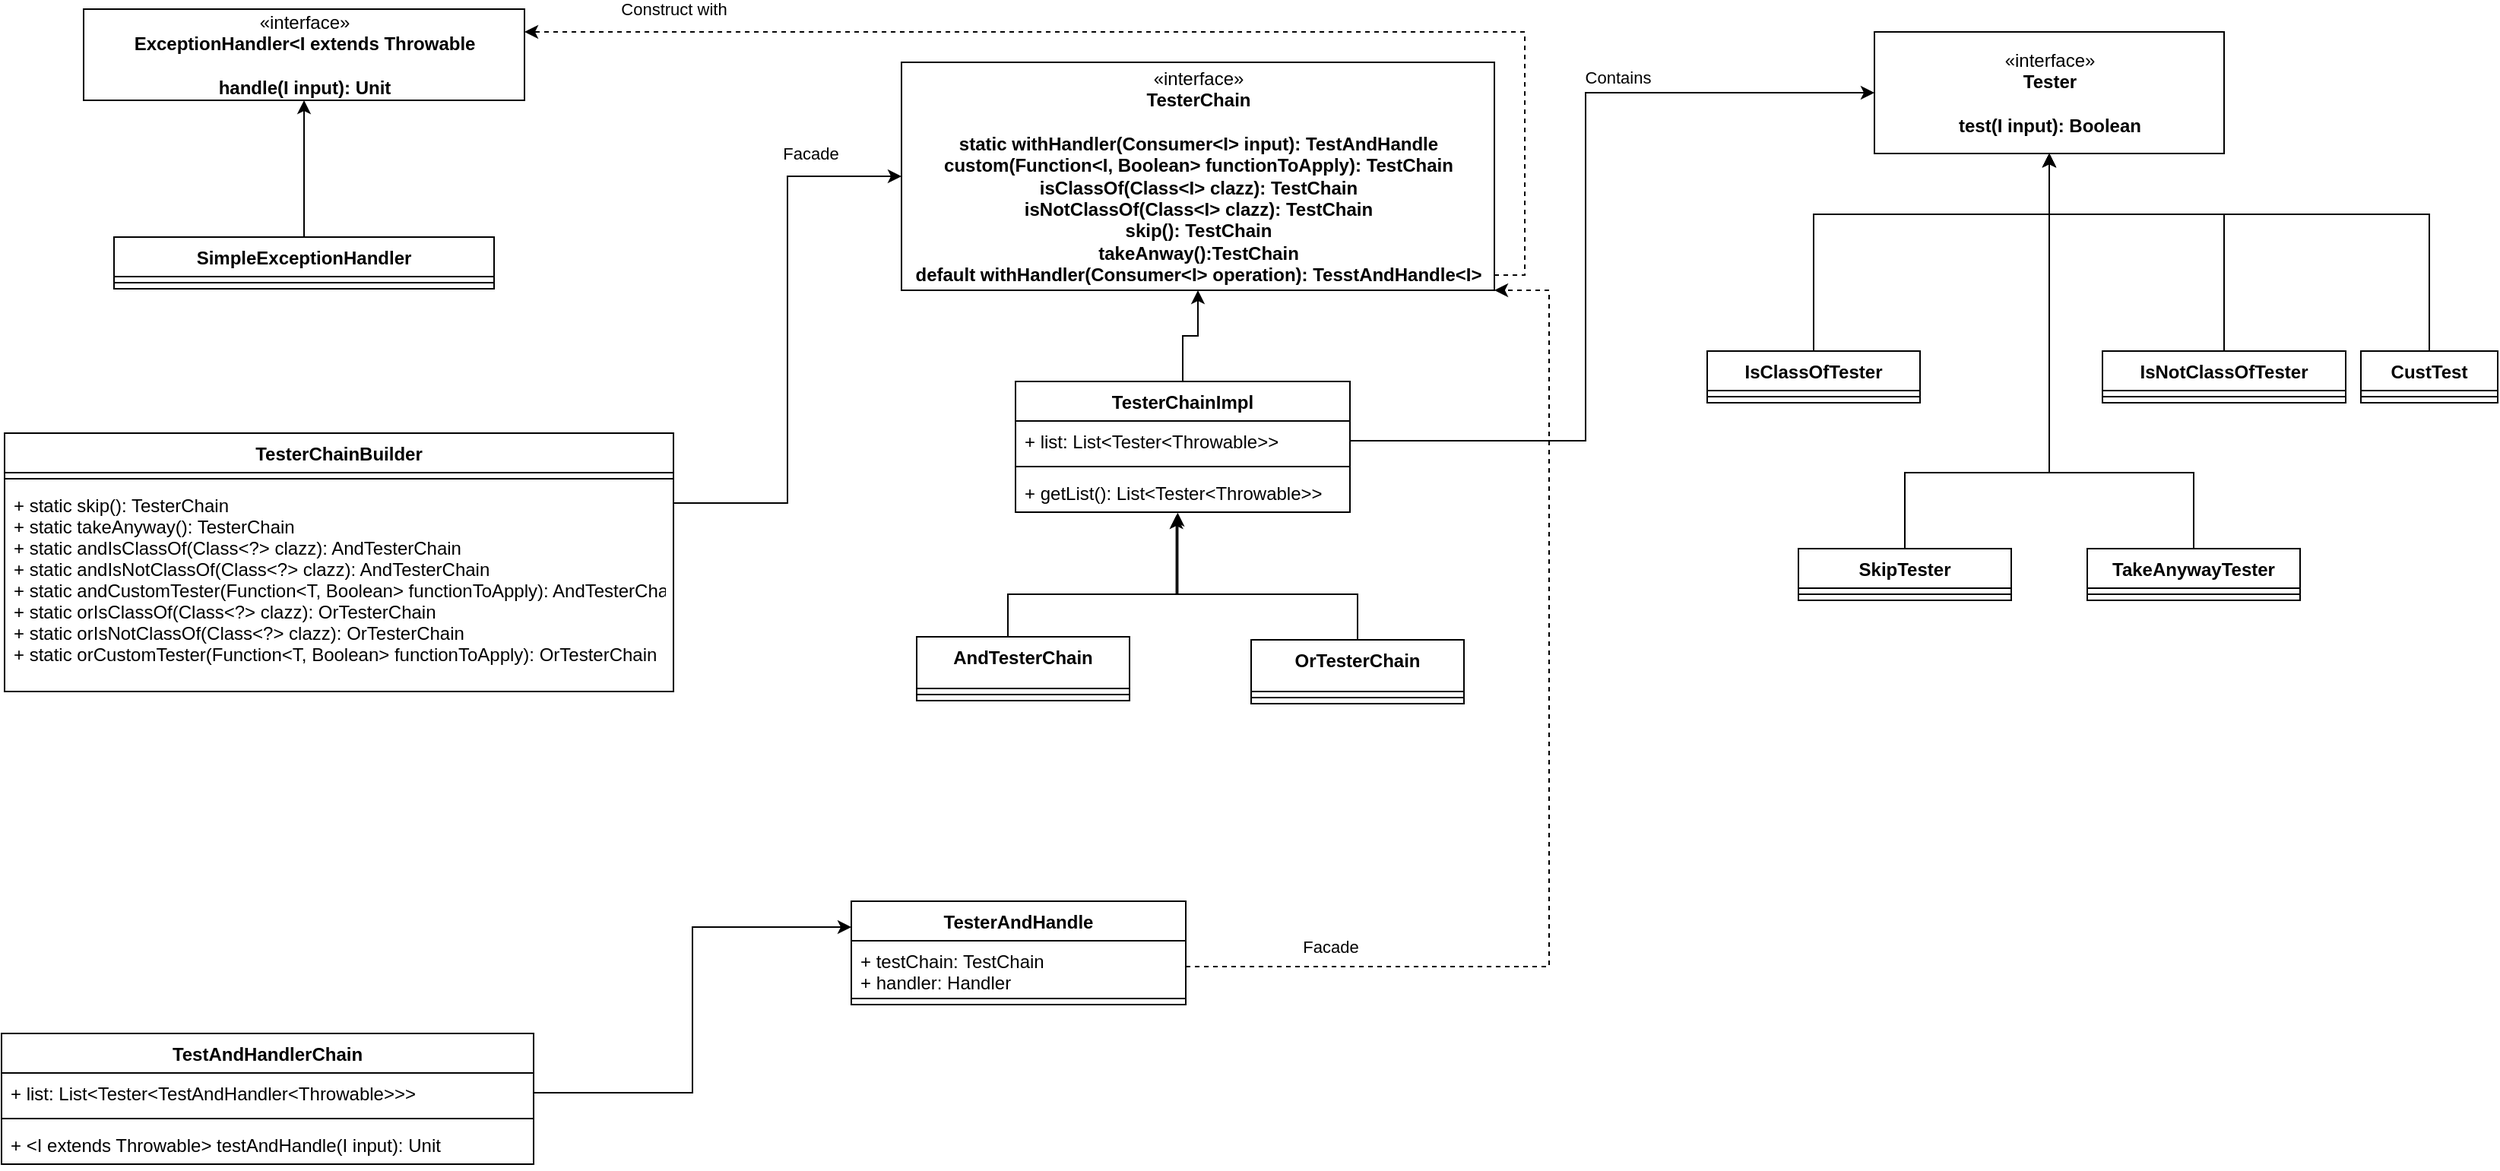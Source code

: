<mxfile version="14.4.6" type="device"><diagram id="um4vdhEbvYAv18Rvelgc" name="Page-1"><mxGraphModel dx="2831" dy="1134" grid="0" gridSize="10" guides="0" tooltips="1" connect="1" arrows="1" fold="1" page="0" pageScale="1" pageWidth="850" pageHeight="1100" math="0" shadow="0"><root><mxCell id="0"/><mxCell id="1" parent="0"/><mxCell id="Xtj99ihgC-mtsFOmUOdu-3" value="«interface»&lt;br&gt;&lt;b&gt;ExceptionHandler&amp;lt;I extends Throwable&lt;br&gt;&lt;br&gt;handle(I input): Unit&lt;br&gt;&lt;/b&gt;" style="html=1;" vertex="1" parent="1"><mxGeometry x="-558" y="25" width="290" height="60" as="geometry"/></mxCell><mxCell id="Xtj99ihgC-mtsFOmUOdu-8" style="edgeStyle=orthogonalEdgeStyle;rounded=0;orthogonalLoop=1;jettySize=auto;html=1;" edge="1" parent="1" source="Xtj99ihgC-mtsFOmUOdu-4" target="Xtj99ihgC-mtsFOmUOdu-3"><mxGeometry relative="1" as="geometry"/></mxCell><mxCell id="Xtj99ihgC-mtsFOmUOdu-4" value="SimpleExceptionHandler" style="swimlane;fontStyle=1;align=center;verticalAlign=top;childLayout=stackLayout;horizontal=1;startSize=26;horizontalStack=0;resizeParent=1;resizeParentMax=0;resizeLast=0;collapsible=1;marginBottom=0;" vertex="1" parent="1"><mxGeometry x="-538" y="175" width="250" height="34" as="geometry"/></mxCell><mxCell id="Xtj99ihgC-mtsFOmUOdu-6" value="" style="line;strokeWidth=1;fillColor=none;align=left;verticalAlign=middle;spacingTop=-1;spacingLeft=3;spacingRight=3;rotatable=0;labelPosition=right;points=[];portConstraint=eastwest;" vertex="1" parent="Xtj99ihgC-mtsFOmUOdu-4"><mxGeometry y="26" width="250" height="8" as="geometry"/></mxCell><mxCell id="Xtj99ihgC-mtsFOmUOdu-38" style="edgeStyle=orthogonalEdgeStyle;rounded=0;orthogonalLoop=1;jettySize=auto;html=1;entryX=1;entryY=0.5;entryDx=0;entryDy=0;endArrow=none;endFill=0;startArrow=classic;startFill=1;" edge="1" parent="1" source="Xtj99ihgC-mtsFOmUOdu-10" target="Xtj99ihgC-mtsFOmUOdu-41"><mxGeometry relative="1" as="geometry"><mxPoint x="235" y="281" as="targetPoint"/><Array as="points"><mxPoint x="430" y="80"/><mxPoint x="430" y="309"/></Array></mxGeometry></mxCell><mxCell id="Xtj99ihgC-mtsFOmUOdu-44" value="Contains" style="edgeLabel;html=1;align=center;verticalAlign=middle;resizable=0;points=[];" vertex="1" connectable="0" parent="Xtj99ihgC-mtsFOmUOdu-38"><mxGeometry x="-0.411" y="1" relative="1" as="geometry"><mxPoint y="-11" as="offset"/></mxGeometry></mxCell><mxCell id="Xtj99ihgC-mtsFOmUOdu-10" value="«interface»&lt;br&gt;&lt;b&gt;Tester&lt;br&gt;&lt;br&gt;test(I input): Boolean&lt;br&gt;&lt;/b&gt;" style="html=1;" vertex="1" parent="1"><mxGeometry x="620" y="40" width="230" height="80" as="geometry"/></mxCell><mxCell id="Xtj99ihgC-mtsFOmUOdu-11" value="CustTest" style="swimlane;fontStyle=1;align=center;verticalAlign=top;childLayout=stackLayout;horizontal=1;startSize=26;horizontalStack=0;resizeParent=1;resizeParentMax=0;resizeLast=0;collapsible=1;marginBottom=0;" vertex="1" parent="1"><mxGeometry x="940" y="250" width="90" height="34" as="geometry"/></mxCell><mxCell id="Xtj99ihgC-mtsFOmUOdu-12" value="" style="line;strokeWidth=1;fillColor=none;align=left;verticalAlign=middle;spacingTop=-1;spacingLeft=3;spacingRight=3;rotatable=0;labelPosition=right;points=[];portConstraint=eastwest;" vertex="1" parent="Xtj99ihgC-mtsFOmUOdu-11"><mxGeometry y="26" width="90" height="8" as="geometry"/></mxCell><mxCell id="Xtj99ihgC-mtsFOmUOdu-13" value="IsClassOfTester" style="swimlane;fontStyle=1;align=center;verticalAlign=top;childLayout=stackLayout;horizontal=1;startSize=26;horizontalStack=0;resizeParent=1;resizeParentMax=0;resizeLast=0;collapsible=1;marginBottom=0;" vertex="1" parent="1"><mxGeometry x="510" y="250" width="140" height="34" as="geometry"/></mxCell><mxCell id="Xtj99ihgC-mtsFOmUOdu-14" value="" style="line;strokeWidth=1;fillColor=none;align=left;verticalAlign=middle;spacingTop=-1;spacingLeft=3;spacingRight=3;rotatable=0;labelPosition=right;points=[];portConstraint=eastwest;" vertex="1" parent="Xtj99ihgC-mtsFOmUOdu-13"><mxGeometry y="26" width="140" height="8" as="geometry"/></mxCell><mxCell id="Xtj99ihgC-mtsFOmUOdu-15" value="IsNotClassOfTester" style="swimlane;fontStyle=1;align=center;verticalAlign=top;childLayout=stackLayout;horizontal=1;startSize=26;horizontalStack=0;resizeParent=1;resizeParentMax=0;resizeLast=0;collapsible=1;marginBottom=0;" vertex="1" parent="1"><mxGeometry x="770" y="250" width="160" height="34" as="geometry"/></mxCell><mxCell id="Xtj99ihgC-mtsFOmUOdu-16" value="" style="line;strokeWidth=1;fillColor=none;align=left;verticalAlign=middle;spacingTop=-1;spacingLeft=3;spacingRight=3;rotatable=0;labelPosition=right;points=[];portConstraint=eastwest;" vertex="1" parent="Xtj99ihgC-mtsFOmUOdu-15"><mxGeometry y="26" width="160" height="8" as="geometry"/></mxCell><mxCell id="Xtj99ihgC-mtsFOmUOdu-17" value="SkipTester" style="swimlane;fontStyle=1;align=center;verticalAlign=top;childLayout=stackLayout;horizontal=1;startSize=26;horizontalStack=0;resizeParent=1;resizeParentMax=0;resizeLast=0;collapsible=1;marginBottom=0;" vertex="1" parent="1"><mxGeometry x="570" y="380" width="140" height="34" as="geometry"/></mxCell><mxCell id="Xtj99ihgC-mtsFOmUOdu-18" value="" style="line;strokeWidth=1;fillColor=none;align=left;verticalAlign=middle;spacingTop=-1;spacingLeft=3;spacingRight=3;rotatable=0;labelPosition=right;points=[];portConstraint=eastwest;" vertex="1" parent="Xtj99ihgC-mtsFOmUOdu-17"><mxGeometry y="26" width="140" height="8" as="geometry"/></mxCell><mxCell id="Xtj99ihgC-mtsFOmUOdu-19" value="TakeAnywayTester" style="swimlane;fontStyle=1;align=center;verticalAlign=top;childLayout=stackLayout;horizontal=1;startSize=26;horizontalStack=0;resizeParent=1;resizeParentMax=0;resizeLast=0;collapsible=1;marginBottom=0;" vertex="1" parent="1"><mxGeometry x="760" y="380" width="140" height="34" as="geometry"/></mxCell><mxCell id="Xtj99ihgC-mtsFOmUOdu-20" value="" style="line;strokeWidth=1;fillColor=none;align=left;verticalAlign=middle;spacingTop=-1;spacingLeft=3;spacingRight=3;rotatable=0;labelPosition=right;points=[];portConstraint=eastwest;" vertex="1" parent="Xtj99ihgC-mtsFOmUOdu-19"><mxGeometry y="26" width="140" height="8" as="geometry"/></mxCell><mxCell id="Xtj99ihgC-mtsFOmUOdu-21" style="edgeStyle=orthogonalEdgeStyle;rounded=0;orthogonalLoop=1;jettySize=auto;html=1;entryX=0.5;entryY=1;entryDx=0;entryDy=0;exitX=0.5;exitY=0;exitDx=0;exitDy=0;" edge="1" parent="1" source="Xtj99ihgC-mtsFOmUOdu-11" target="Xtj99ihgC-mtsFOmUOdu-10"><mxGeometry relative="1" as="geometry"><mxPoint x="295" y="210" as="sourcePoint"/><mxPoint x="295" y="120" as="targetPoint"/><Array as="points"><mxPoint x="985" y="160"/><mxPoint x="735" y="160"/></Array></mxGeometry></mxCell><mxCell id="Xtj99ihgC-mtsFOmUOdu-22" style="edgeStyle=orthogonalEdgeStyle;rounded=0;orthogonalLoop=1;jettySize=auto;html=1;entryX=0.5;entryY=1;entryDx=0;entryDy=0;exitX=0.5;exitY=0;exitDx=0;exitDy=0;" edge="1" parent="1" source="Xtj99ihgC-mtsFOmUOdu-15" target="Xtj99ihgC-mtsFOmUOdu-10"><mxGeometry relative="1" as="geometry"><mxPoint x="995" y="260" as="sourcePoint"/><mxPoint x="745" y="130" as="targetPoint"/><Array as="points"><mxPoint x="850" y="160"/><mxPoint x="735" y="160"/></Array></mxGeometry></mxCell><mxCell id="Xtj99ihgC-mtsFOmUOdu-23" style="edgeStyle=orthogonalEdgeStyle;rounded=0;orthogonalLoop=1;jettySize=auto;html=1;entryX=0.5;entryY=1;entryDx=0;entryDy=0;exitX=0.5;exitY=0;exitDx=0;exitDy=0;" edge="1" parent="1" source="Xtj99ihgC-mtsFOmUOdu-13" target="Xtj99ihgC-mtsFOmUOdu-10"><mxGeometry relative="1" as="geometry"><mxPoint x="860" y="260" as="sourcePoint"/><mxPoint x="745" y="130" as="targetPoint"/><Array as="points"><mxPoint x="580" y="160"/><mxPoint x="735" y="160"/></Array></mxGeometry></mxCell><mxCell id="Xtj99ihgC-mtsFOmUOdu-24" style="edgeStyle=orthogonalEdgeStyle;rounded=0;orthogonalLoop=1;jettySize=auto;html=1;entryX=0.5;entryY=1;entryDx=0;entryDy=0;exitX=0.5;exitY=0;exitDx=0;exitDy=0;" edge="1" parent="1" source="Xtj99ihgC-mtsFOmUOdu-19" target="Xtj99ihgC-mtsFOmUOdu-10"><mxGeometry relative="1" as="geometry"><mxPoint x="700" y="260" as="sourcePoint"/><mxPoint x="745" y="130" as="targetPoint"/><Array as="points"><mxPoint x="830" y="330"/><mxPoint x="735" y="330"/></Array></mxGeometry></mxCell><mxCell id="Xtj99ihgC-mtsFOmUOdu-25" style="edgeStyle=orthogonalEdgeStyle;rounded=0;orthogonalLoop=1;jettySize=auto;html=1;entryX=0.5;entryY=1;entryDx=0;entryDy=0;exitX=0.5;exitY=0;exitDx=0;exitDy=0;" edge="1" parent="1" source="Xtj99ihgC-mtsFOmUOdu-17" target="Xtj99ihgC-mtsFOmUOdu-10"><mxGeometry relative="1" as="geometry"><mxPoint x="840" y="390" as="sourcePoint"/><mxPoint x="745" y="130" as="targetPoint"/><Array as="points"><mxPoint x="640" y="330"/><mxPoint x="735" y="330"/></Array></mxGeometry></mxCell><mxCell id="Xtj99ihgC-mtsFOmUOdu-60" style="edgeStyle=orthogonalEdgeStyle;rounded=0;orthogonalLoop=1;jettySize=auto;html=1;entryX=1;entryY=0.25;entryDx=0;entryDy=0;startArrow=none;startFill=0;endArrow=classic;endFill=1;dashed=1;" edge="1" parent="1" source="Xtj99ihgC-mtsFOmUOdu-26" target="Xtj99ihgC-mtsFOmUOdu-3"><mxGeometry relative="1" as="geometry"><Array as="points"><mxPoint x="390" y="200"/><mxPoint x="390" y="40"/></Array></mxGeometry></mxCell><mxCell id="Xtj99ihgC-mtsFOmUOdu-61" value="Construct with" style="edgeLabel;html=1;align=center;verticalAlign=middle;resizable=0;points=[];" vertex="1" connectable="0" parent="Xtj99ihgC-mtsFOmUOdu-60"><mxGeometry x="0.802" y="-3" relative="1" as="geometry"><mxPoint x="15" y="-12" as="offset"/></mxGeometry></mxCell><mxCell id="Xtj99ihgC-mtsFOmUOdu-26" value="«interface»&lt;br&gt;&lt;b&gt;TesterChain&lt;br&gt;&lt;br&gt;static withHandler(Consumer&amp;lt;I&amp;gt; input): TestAndHandle&lt;br&gt;custom(Function&amp;lt;I, Boolean&amp;gt; functionToApply)&lt;/b&gt;&lt;b&gt;: TestChain&lt;/b&gt;&lt;b&gt;&lt;br&gt;isClassOf(Class&amp;lt;I&amp;gt; clazz): TestChain&lt;br&gt;isNotClassOf(Class&amp;lt;I&amp;gt; clazz): TestChain&lt;br&gt;skip(): TestChain&lt;br&gt;takeAnway():TestChain&lt;br&gt;default withHandler(Consumer&amp;lt;I&amp;gt; operation): TesstAndHandle&amp;lt;I&amp;gt;&lt;br&gt;&lt;/b&gt;" style="html=1;" vertex="1" parent="1"><mxGeometry x="-20" y="60" width="390" height="150" as="geometry"/></mxCell><mxCell id="Xtj99ihgC-mtsFOmUOdu-29" style="edgeStyle=orthogonalEdgeStyle;rounded=0;orthogonalLoop=1;jettySize=auto;html=1;entryX=0.5;entryY=1;entryDx=0;entryDy=0;exitX=0.5;exitY=0;exitDx=0;exitDy=0;" edge="1" parent="1" source="Xtj99ihgC-mtsFOmUOdu-40" target="Xtj99ihgC-mtsFOmUOdu-26"><mxGeometry relative="1" as="geometry"><mxPoint x="165" y="260" as="sourcePoint"/></mxGeometry></mxCell><mxCell id="Xtj99ihgC-mtsFOmUOdu-35" style="edgeStyle=orthogonalEdgeStyle;rounded=0;orthogonalLoop=1;jettySize=auto;html=1;exitX=0.5;exitY=0;exitDx=0;exitDy=0;entryX=0.485;entryY=1.013;entryDx=0;entryDy=0;entryPerimeter=0;" edge="1" parent="1" source="Xtj99ihgC-mtsFOmUOdu-30" target="Xtj99ihgC-mtsFOmUOdu-43"><mxGeometry relative="1" as="geometry"><mxPoint x="160" y="421" as="targetPoint"/><Array as="points"><mxPoint x="50" y="410"/><mxPoint x="162" y="410"/></Array></mxGeometry></mxCell><mxCell id="Xtj99ihgC-mtsFOmUOdu-30" value="AndTesterChain" style="swimlane;fontStyle=1;align=center;verticalAlign=top;childLayout=stackLayout;horizontal=1;startSize=34;horizontalStack=0;resizeParent=1;resizeParentMax=0;resizeLast=0;collapsible=1;marginBottom=0;" vertex="1" parent="1"><mxGeometry x="-10" y="438" width="140" height="42" as="geometry"/></mxCell><mxCell id="Xtj99ihgC-mtsFOmUOdu-31" value="" style="line;strokeWidth=1;fillColor=none;align=left;verticalAlign=middle;spacingTop=-1;spacingLeft=3;spacingRight=3;rotatable=0;labelPosition=right;points=[];portConstraint=eastwest;" vertex="1" parent="Xtj99ihgC-mtsFOmUOdu-30"><mxGeometry y="34" width="140" height="8" as="geometry"/></mxCell><mxCell id="Xtj99ihgC-mtsFOmUOdu-34" style="edgeStyle=orthogonalEdgeStyle;rounded=0;orthogonalLoop=1;jettySize=auto;html=1;entryX=0.481;entryY=1.077;entryDx=0;entryDy=0;entryPerimeter=0;" edge="1" parent="1" source="Xtj99ihgC-mtsFOmUOdu-32" target="Xtj99ihgC-mtsFOmUOdu-43"><mxGeometry relative="1" as="geometry"><mxPoint x="161" y="420" as="targetPoint"/><Array as="points"><mxPoint x="280" y="410"/><mxPoint x="161" y="410"/></Array></mxGeometry></mxCell><mxCell id="Xtj99ihgC-mtsFOmUOdu-32" value="OrTesterChain" style="swimlane;fontStyle=1;align=center;verticalAlign=top;childLayout=stackLayout;horizontal=1;startSize=34;horizontalStack=0;resizeParent=1;resizeParentMax=0;resizeLast=0;collapsible=1;marginBottom=0;" vertex="1" parent="1"><mxGeometry x="210" y="440" width="140" height="42" as="geometry"/></mxCell><mxCell id="Xtj99ihgC-mtsFOmUOdu-33" value="" style="line;strokeWidth=1;fillColor=none;align=left;verticalAlign=middle;spacingTop=-1;spacingLeft=3;spacingRight=3;rotatable=0;labelPosition=right;points=[];portConstraint=eastwest;" vertex="1" parent="Xtj99ihgC-mtsFOmUOdu-32"><mxGeometry y="34" width="140" height="8" as="geometry"/></mxCell><mxCell id="Xtj99ihgC-mtsFOmUOdu-40" value="TesterChainImpl" style="swimlane;fontStyle=1;align=center;verticalAlign=top;childLayout=stackLayout;horizontal=1;startSize=26;horizontalStack=0;resizeParent=1;resizeParentMax=0;resizeLast=0;collapsible=1;marginBottom=0;" vertex="1" parent="1"><mxGeometry x="55" y="270" width="220" height="86" as="geometry"/></mxCell><mxCell id="Xtj99ihgC-mtsFOmUOdu-41" value="+ list: List&lt;Tester&lt;Throwable&gt;&gt;" style="text;strokeColor=none;fillColor=none;align=left;verticalAlign=top;spacingLeft=4;spacingRight=4;overflow=hidden;rotatable=0;points=[[0,0.5],[1,0.5]];portConstraint=eastwest;" vertex="1" parent="Xtj99ihgC-mtsFOmUOdu-40"><mxGeometry y="26" width="220" height="26" as="geometry"/></mxCell><mxCell id="Xtj99ihgC-mtsFOmUOdu-42" value="" style="line;strokeWidth=1;fillColor=none;align=left;verticalAlign=middle;spacingTop=-1;spacingLeft=3;spacingRight=3;rotatable=0;labelPosition=right;points=[];portConstraint=eastwest;" vertex="1" parent="Xtj99ihgC-mtsFOmUOdu-40"><mxGeometry y="52" width="220" height="8" as="geometry"/></mxCell><mxCell id="Xtj99ihgC-mtsFOmUOdu-43" value="+ getList(): List&lt;Tester&lt;Throwable&gt;&gt;" style="text;strokeColor=none;fillColor=none;align=left;verticalAlign=top;spacingLeft=4;spacingRight=4;overflow=hidden;rotatable=0;points=[[0,0.5],[1,0.5]];portConstraint=eastwest;" vertex="1" parent="Xtj99ihgC-mtsFOmUOdu-40"><mxGeometry y="60" width="220" height="26" as="geometry"/></mxCell><mxCell id="Xtj99ihgC-mtsFOmUOdu-45" value="TesterChainBuilder" style="swimlane;fontStyle=1;align=center;verticalAlign=top;childLayout=stackLayout;horizontal=1;startSize=26;horizontalStack=0;resizeParent=1;resizeParentMax=0;resizeLast=0;collapsible=1;marginBottom=0;" vertex="1" parent="1"><mxGeometry x="-610" y="304" width="440" height="170" as="geometry"/></mxCell><mxCell id="Xtj99ihgC-mtsFOmUOdu-47" value="" style="line;strokeWidth=1;fillColor=none;align=left;verticalAlign=middle;spacingTop=-1;spacingLeft=3;spacingRight=3;rotatable=0;labelPosition=right;points=[];portConstraint=eastwest;" vertex="1" parent="Xtj99ihgC-mtsFOmUOdu-45"><mxGeometry y="26" width="440" height="8" as="geometry"/></mxCell><mxCell id="Xtj99ihgC-mtsFOmUOdu-48" value="+ static skip(): TesterChain&#10;+ static takeAnyway(): TesterChain&#10;+ static andIsClassOf(Class&lt;?&gt; clazz): AndTesterChain&#10;+ static andIsNotClassOf(Class&lt;?&gt; clazz): AndTesterChain&#10;+ static andCustomTester(Function&lt;T, Boolean&gt; functionToApply): AndTesterChain&#10;+ static orIsClassOf(Class&lt;?&gt; clazz): OrTesterChain&#10;+ static orIsNotClassOf(Class&lt;?&gt; clazz): OrTesterChain&#10;+ static orCustomTester(Function&lt;T, Boolean&gt; functionToApply): OrTesterChain" style="text;strokeColor=none;fillColor=none;align=left;verticalAlign=top;spacingLeft=4;spacingRight=4;overflow=hidden;rotatable=0;points=[[0,0.5],[1,0.5]];portConstraint=eastwest;" vertex="1" parent="Xtj99ihgC-mtsFOmUOdu-45"><mxGeometry y="34" width="440" height="136" as="geometry"/></mxCell><mxCell id="Xtj99ihgC-mtsFOmUOdu-49" style="edgeStyle=orthogonalEdgeStyle;rounded=0;orthogonalLoop=1;jettySize=auto;html=1;entryX=0;entryY=0.5;entryDx=0;entryDy=0;startArrow=none;startFill=0;endArrow=classic;endFill=1;" edge="1" parent="1" source="Xtj99ihgC-mtsFOmUOdu-48" target="Xtj99ihgC-mtsFOmUOdu-26"><mxGeometry relative="1" as="geometry"><Array as="points"><mxPoint x="-95" y="350"/><mxPoint x="-95" y="135"/></Array></mxGeometry></mxCell><mxCell id="Xtj99ihgC-mtsFOmUOdu-50" value="Facade" style="edgeLabel;html=1;align=center;verticalAlign=middle;resizable=0;points=[];" vertex="1" connectable="0" parent="Xtj99ihgC-mtsFOmUOdu-49"><mxGeometry x="0.198" y="-2" relative="1" as="geometry"><mxPoint x="13" y="-86.67" as="offset"/></mxGeometry></mxCell><mxCell id="Xtj99ihgC-mtsFOmUOdu-62" style="edgeStyle=orthogonalEdgeStyle;rounded=0;orthogonalLoop=1;jettySize=auto;html=1;entryX=1;entryY=1;entryDx=0;entryDy=0;dashed=1;startArrow=none;startFill=0;endArrow=classic;endFill=1;exitX=1;exitY=0.5;exitDx=0;exitDy=0;" edge="1" parent="1" source="Xtj99ihgC-mtsFOmUOdu-52" target="Xtj99ihgC-mtsFOmUOdu-26"><mxGeometry relative="1" as="geometry"><Array as="points"><mxPoint x="406" y="655"/><mxPoint x="406" y="210"/></Array></mxGeometry></mxCell><mxCell id="Xtj99ihgC-mtsFOmUOdu-63" value="Facade" style="edgeLabel;html=1;align=center;verticalAlign=middle;resizable=0;points=[];" vertex="1" connectable="0" parent="Xtj99ihgC-mtsFOmUOdu-62"><mxGeometry x="-0.758" relative="1" as="geometry"><mxPoint x="7.5" y="-13" as="offset"/></mxGeometry></mxCell><mxCell id="Xtj99ihgC-mtsFOmUOdu-51" value="TesterAndHandle" style="swimlane;fontStyle=1;align=center;verticalAlign=top;childLayout=stackLayout;horizontal=1;startSize=26;horizontalStack=0;resizeParent=1;resizeParentMax=0;resizeLast=0;collapsible=1;marginBottom=0;" vertex="1" parent="1"><mxGeometry x="-53" y="612" width="220" height="68" as="geometry"/></mxCell><mxCell id="Xtj99ihgC-mtsFOmUOdu-52" value="+ testChain: TestChain&#10;+ handler: Handler" style="text;strokeColor=none;fillColor=none;align=left;verticalAlign=top;spacingLeft=4;spacingRight=4;overflow=hidden;rotatable=0;points=[[0,0.5],[1,0.5]];portConstraint=eastwest;" vertex="1" parent="Xtj99ihgC-mtsFOmUOdu-51"><mxGeometry y="26" width="220" height="34" as="geometry"/></mxCell><mxCell id="Xtj99ihgC-mtsFOmUOdu-53" value="" style="line;strokeWidth=1;fillColor=none;align=left;verticalAlign=middle;spacingTop=-1;spacingLeft=3;spacingRight=3;rotatable=0;labelPosition=right;points=[];portConstraint=eastwest;" vertex="1" parent="Xtj99ihgC-mtsFOmUOdu-51"><mxGeometry y="60" width="220" height="8" as="geometry"/></mxCell><mxCell id="Xtj99ihgC-mtsFOmUOdu-55" value="TestAndHandlerChain" style="swimlane;fontStyle=1;align=center;verticalAlign=top;childLayout=stackLayout;horizontal=1;startSize=26;horizontalStack=0;resizeParent=1;resizeParentMax=0;resizeLast=0;collapsible=1;marginBottom=0;" vertex="1" parent="1"><mxGeometry x="-612" y="699" width="350" height="86" as="geometry"/></mxCell><mxCell id="Xtj99ihgC-mtsFOmUOdu-56" value="+ list: List&lt;Tester&lt;TestAndHandler&lt;Throwable&gt;&gt;&gt;" style="text;strokeColor=none;fillColor=none;align=left;verticalAlign=top;spacingLeft=4;spacingRight=4;overflow=hidden;rotatable=0;points=[[0,0.5],[1,0.5]];portConstraint=eastwest;" vertex="1" parent="Xtj99ihgC-mtsFOmUOdu-55"><mxGeometry y="26" width="350" height="26" as="geometry"/></mxCell><mxCell id="Xtj99ihgC-mtsFOmUOdu-57" value="" style="line;strokeWidth=1;fillColor=none;align=left;verticalAlign=middle;spacingTop=-1;spacingLeft=3;spacingRight=3;rotatable=0;labelPosition=right;points=[];portConstraint=eastwest;" vertex="1" parent="Xtj99ihgC-mtsFOmUOdu-55"><mxGeometry y="52" width="350" height="8" as="geometry"/></mxCell><mxCell id="Xtj99ihgC-mtsFOmUOdu-58" value="+ &lt;I extends Throwable&gt; testAndHandle(I input): Unit" style="text;strokeColor=none;fillColor=none;align=left;verticalAlign=top;spacingLeft=4;spacingRight=4;overflow=hidden;rotatable=0;points=[[0,0.5],[1,0.5]];portConstraint=eastwest;" vertex="1" parent="Xtj99ihgC-mtsFOmUOdu-55"><mxGeometry y="60" width="350" height="26" as="geometry"/></mxCell><mxCell id="Xtj99ihgC-mtsFOmUOdu-59" style="edgeStyle=orthogonalEdgeStyle;rounded=0;orthogonalLoop=1;jettySize=auto;html=1;entryX=0;entryY=0.25;entryDx=0;entryDy=0;startArrow=none;startFill=0;endArrow=classic;endFill=1;" edge="1" parent="1" source="Xtj99ihgC-mtsFOmUOdu-56" target="Xtj99ihgC-mtsFOmUOdu-51"><mxGeometry relative="1" as="geometry"/></mxCell></root></mxGraphModel></diagram></mxfile>